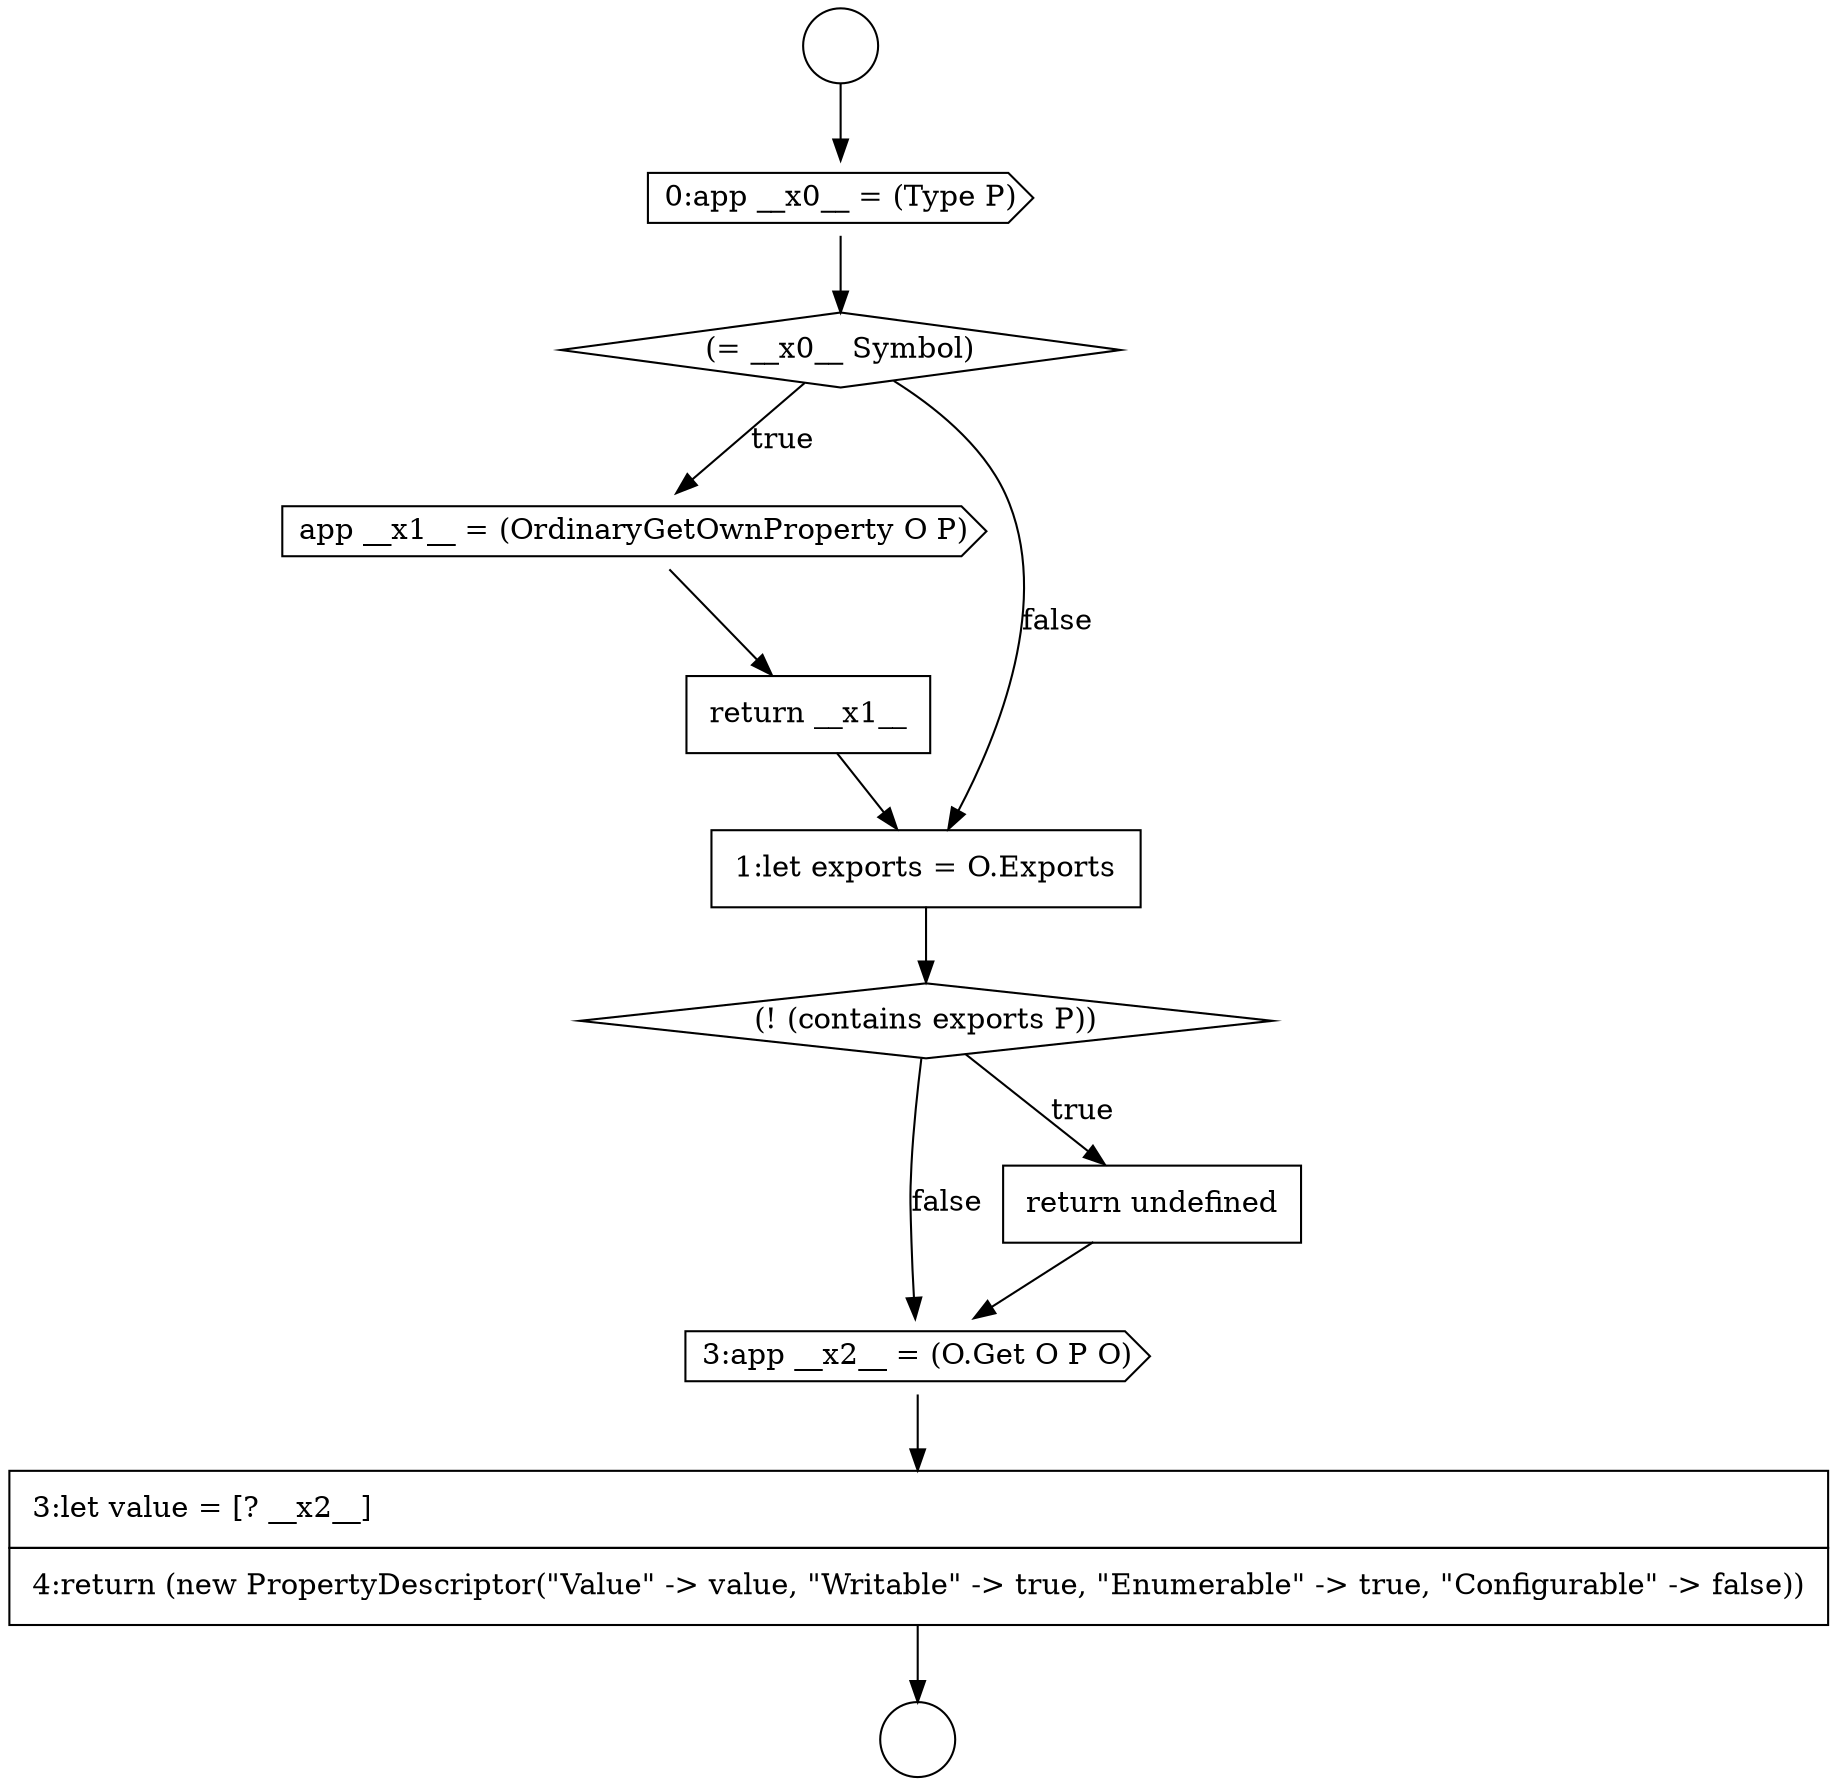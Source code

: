 digraph {
  node2763 [shape=circle label=" " color="black" fillcolor="white" style=filled]
  node2767 [shape=cds, label=<<font color="black">app __x1__ = (OrdinaryGetOwnProperty O P)</font>> color="black" fillcolor="white" style=filled]
  node2772 [shape=cds, label=<<font color="black">3:app __x2__ = (O.Get O P O)</font>> color="black" fillcolor="white" style=filled]
  node2773 [shape=none, margin=0, label=<<font color="black">
    <table border="0" cellborder="1" cellspacing="0" cellpadding="10">
      <tr><td align="left">3:let value = [? __x2__]</td></tr>
      <tr><td align="left">4:return (new PropertyDescriptor(&quot;Value&quot; -&gt; value, &quot;Writable&quot; -&gt; true, &quot;Enumerable&quot; -&gt; true, &quot;Configurable&quot; -&gt; false))</td></tr>
    </table>
  </font>> color="black" fillcolor="white" style=filled]
  node2769 [shape=none, margin=0, label=<<font color="black">
    <table border="0" cellborder="1" cellspacing="0" cellpadding="10">
      <tr><td align="left">1:let exports = O.Exports</td></tr>
    </table>
  </font>> color="black" fillcolor="white" style=filled]
  node2766 [shape=diamond, label=<<font color="black">(= __x0__ Symbol)</font>> color="black" fillcolor="white" style=filled]
  node2764 [shape=circle label=" " color="black" fillcolor="white" style=filled]
  node2768 [shape=none, margin=0, label=<<font color="black">
    <table border="0" cellborder="1" cellspacing="0" cellpadding="10">
      <tr><td align="left">return __x1__</td></tr>
    </table>
  </font>> color="black" fillcolor="white" style=filled]
  node2771 [shape=none, margin=0, label=<<font color="black">
    <table border="0" cellborder="1" cellspacing="0" cellpadding="10">
      <tr><td align="left">return undefined</td></tr>
    </table>
  </font>> color="black" fillcolor="white" style=filled]
  node2770 [shape=diamond, label=<<font color="black">(! (contains exports P))</font>> color="black" fillcolor="white" style=filled]
  node2765 [shape=cds, label=<<font color="black">0:app __x0__ = (Type P)</font>> color="black" fillcolor="white" style=filled]
  node2766 -> node2767 [label=<<font color="black">true</font>> color="black"]
  node2766 -> node2769 [label=<<font color="black">false</font>> color="black"]
  node2763 -> node2765 [ color="black"]
  node2768 -> node2769 [ color="black"]
  node2765 -> node2766 [ color="black"]
  node2772 -> node2773 [ color="black"]
  node2767 -> node2768 [ color="black"]
  node2773 -> node2764 [ color="black"]
  node2770 -> node2771 [label=<<font color="black">true</font>> color="black"]
  node2770 -> node2772 [label=<<font color="black">false</font>> color="black"]
  node2771 -> node2772 [ color="black"]
  node2769 -> node2770 [ color="black"]
}
